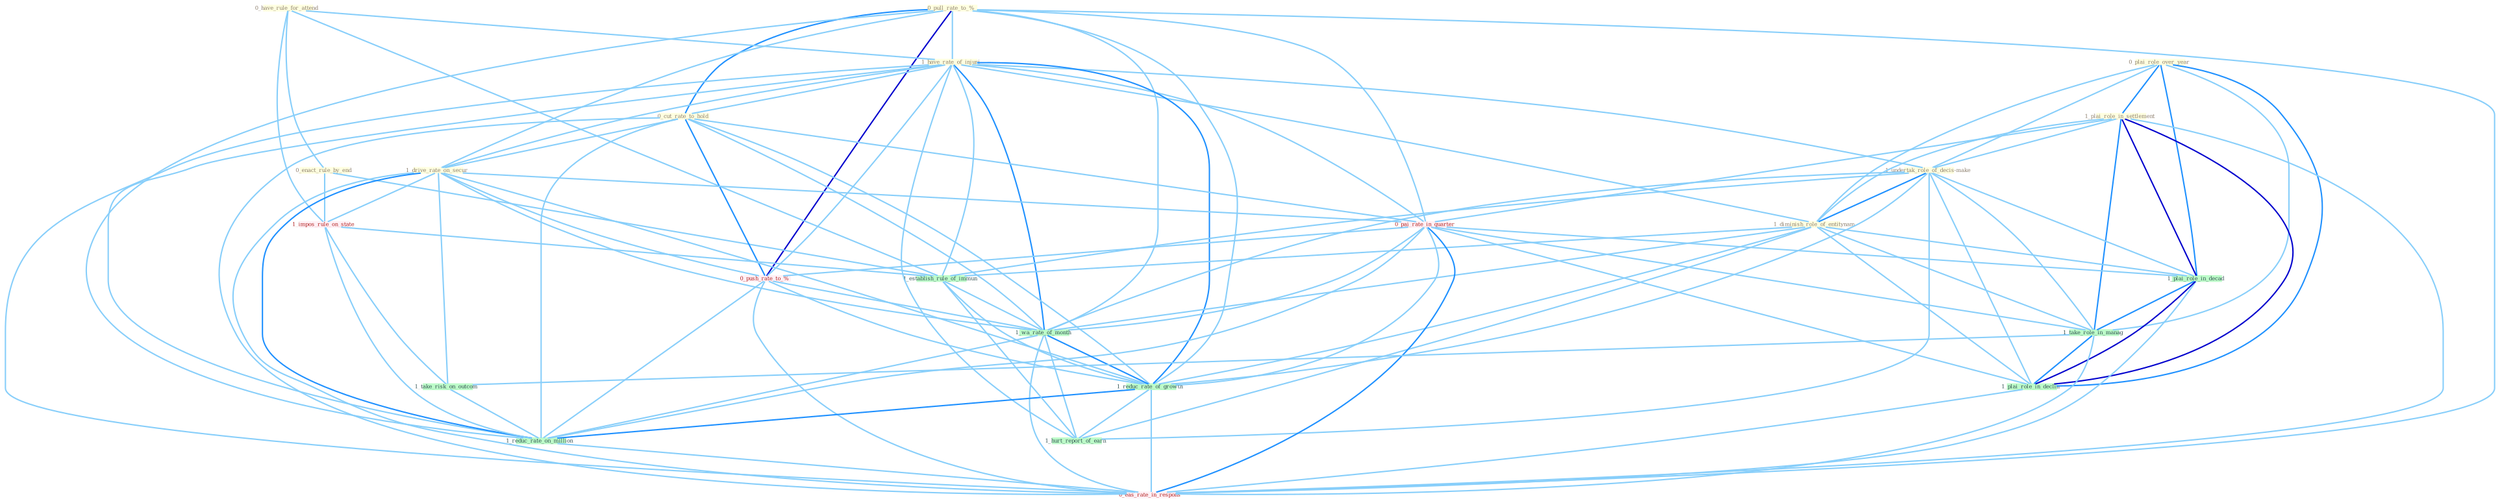 Graph G{ 
    node
    [shape=polygon,style=filled,width=.5,height=.06,color="#BDFCC9",fixedsize=true,fontsize=4,
    fontcolor="#2f4f4f"];
    {node
    [color="#ffffe0", fontcolor="#8b7d6b"] "0_pull_rate_to_% " "0_have_rule_for_attend " "0_plai_role_over_year " "1_plai_role_in_settlement " "0_enact_rule_by_end " "1_have_rate_of_injuri " "1_undertak_role_of_decis-make " "1_diminish_role_of_entitynam " "0_cut_rate_to_hold " "1_drive_rate_on_secur "}
{node [color="#fff0f5", fontcolor="#b22222"] "1_impos_rule_on_state " "0_pai_rate_in_quarter " "0_push_rate_to_% " "0_eas_rate_in_respons "}
edge [color="#B0E2FF"];

	"0_pull_rate_to_% " -- "1_have_rate_of_injuri " [w="1", color="#87cefa" ];
	"0_pull_rate_to_% " -- "0_cut_rate_to_hold " [w="2", color="#1e90ff" , len=0.8];
	"0_pull_rate_to_% " -- "1_drive_rate_on_secur " [w="1", color="#87cefa" ];
	"0_pull_rate_to_% " -- "0_pai_rate_in_quarter " [w="1", color="#87cefa" ];
	"0_pull_rate_to_% " -- "0_push_rate_to_% " [w="3", color="#0000cd" , len=0.6];
	"0_pull_rate_to_% " -- "1_wa_rate_of_month " [w="1", color="#87cefa" ];
	"0_pull_rate_to_% " -- "1_reduc_rate_of_growth " [w="1", color="#87cefa" ];
	"0_pull_rate_to_% " -- "1_reduc_rate_on_million " [w="1", color="#87cefa" ];
	"0_pull_rate_to_% " -- "0_eas_rate_in_respons " [w="1", color="#87cefa" ];
	"0_have_rule_for_attend " -- "0_enact_rule_by_end " [w="1", color="#87cefa" ];
	"0_have_rule_for_attend " -- "1_have_rate_of_injuri " [w="1", color="#87cefa" ];
	"0_have_rule_for_attend " -- "1_impos_rule_on_state " [w="1", color="#87cefa" ];
	"0_have_rule_for_attend " -- "1_establish_rule_of_immun " [w="1", color="#87cefa" ];
	"0_plai_role_over_year " -- "1_plai_role_in_settlement " [w="2", color="#1e90ff" , len=0.8];
	"0_plai_role_over_year " -- "1_undertak_role_of_decis-make " [w="1", color="#87cefa" ];
	"0_plai_role_over_year " -- "1_diminish_role_of_entitynam " [w="1", color="#87cefa" ];
	"0_plai_role_over_year " -- "1_plai_role_in_decad " [w="2", color="#1e90ff" , len=0.8];
	"0_plai_role_over_year " -- "1_take_role_in_manag " [w="1", color="#87cefa" ];
	"0_plai_role_over_year " -- "1_plai_role_in_declin " [w="2", color="#1e90ff" , len=0.8];
	"1_plai_role_in_settlement " -- "1_undertak_role_of_decis-make " [w="1", color="#87cefa" ];
	"1_plai_role_in_settlement " -- "1_diminish_role_of_entitynam " [w="1", color="#87cefa" ];
	"1_plai_role_in_settlement " -- "0_pai_rate_in_quarter " [w="1", color="#87cefa" ];
	"1_plai_role_in_settlement " -- "1_plai_role_in_decad " [w="3", color="#0000cd" , len=0.6];
	"1_plai_role_in_settlement " -- "1_take_role_in_manag " [w="2", color="#1e90ff" , len=0.8];
	"1_plai_role_in_settlement " -- "1_plai_role_in_declin " [w="3", color="#0000cd" , len=0.6];
	"1_plai_role_in_settlement " -- "0_eas_rate_in_respons " [w="1", color="#87cefa" ];
	"0_enact_rule_by_end " -- "1_impos_rule_on_state " [w="1", color="#87cefa" ];
	"0_enact_rule_by_end " -- "1_establish_rule_of_immun " [w="1", color="#87cefa" ];
	"1_have_rate_of_injuri " -- "1_undertak_role_of_decis-make " [w="1", color="#87cefa" ];
	"1_have_rate_of_injuri " -- "1_diminish_role_of_entitynam " [w="1", color="#87cefa" ];
	"1_have_rate_of_injuri " -- "0_cut_rate_to_hold " [w="1", color="#87cefa" ];
	"1_have_rate_of_injuri " -- "1_drive_rate_on_secur " [w="1", color="#87cefa" ];
	"1_have_rate_of_injuri " -- "0_pai_rate_in_quarter " [w="1", color="#87cefa" ];
	"1_have_rate_of_injuri " -- "0_push_rate_to_% " [w="1", color="#87cefa" ];
	"1_have_rate_of_injuri " -- "1_establish_rule_of_immun " [w="1", color="#87cefa" ];
	"1_have_rate_of_injuri " -- "1_wa_rate_of_month " [w="2", color="#1e90ff" , len=0.8];
	"1_have_rate_of_injuri " -- "1_reduc_rate_of_growth " [w="2", color="#1e90ff" , len=0.8];
	"1_have_rate_of_injuri " -- "1_reduc_rate_on_million " [w="1", color="#87cefa" ];
	"1_have_rate_of_injuri " -- "1_hurt_report_of_earn " [w="1", color="#87cefa" ];
	"1_have_rate_of_injuri " -- "0_eas_rate_in_respons " [w="1", color="#87cefa" ];
	"1_undertak_role_of_decis-make " -- "1_diminish_role_of_entitynam " [w="2", color="#1e90ff" , len=0.8];
	"1_undertak_role_of_decis-make " -- "1_plai_role_in_decad " [w="1", color="#87cefa" ];
	"1_undertak_role_of_decis-make " -- "1_take_role_in_manag " [w="1", color="#87cefa" ];
	"1_undertak_role_of_decis-make " -- "1_establish_rule_of_immun " [w="1", color="#87cefa" ];
	"1_undertak_role_of_decis-make " -- "1_plai_role_in_declin " [w="1", color="#87cefa" ];
	"1_undertak_role_of_decis-make " -- "1_wa_rate_of_month " [w="1", color="#87cefa" ];
	"1_undertak_role_of_decis-make " -- "1_reduc_rate_of_growth " [w="1", color="#87cefa" ];
	"1_undertak_role_of_decis-make " -- "1_hurt_report_of_earn " [w="1", color="#87cefa" ];
	"1_diminish_role_of_entitynam " -- "1_plai_role_in_decad " [w="1", color="#87cefa" ];
	"1_diminish_role_of_entitynam " -- "1_take_role_in_manag " [w="1", color="#87cefa" ];
	"1_diminish_role_of_entitynam " -- "1_establish_rule_of_immun " [w="1", color="#87cefa" ];
	"1_diminish_role_of_entitynam " -- "1_plai_role_in_declin " [w="1", color="#87cefa" ];
	"1_diminish_role_of_entitynam " -- "1_wa_rate_of_month " [w="1", color="#87cefa" ];
	"1_diminish_role_of_entitynam " -- "1_reduc_rate_of_growth " [w="1", color="#87cefa" ];
	"1_diminish_role_of_entitynam " -- "1_hurt_report_of_earn " [w="1", color="#87cefa" ];
	"0_cut_rate_to_hold " -- "1_drive_rate_on_secur " [w="1", color="#87cefa" ];
	"0_cut_rate_to_hold " -- "0_pai_rate_in_quarter " [w="1", color="#87cefa" ];
	"0_cut_rate_to_hold " -- "0_push_rate_to_% " [w="2", color="#1e90ff" , len=0.8];
	"0_cut_rate_to_hold " -- "1_wa_rate_of_month " [w="1", color="#87cefa" ];
	"0_cut_rate_to_hold " -- "1_reduc_rate_of_growth " [w="1", color="#87cefa" ];
	"0_cut_rate_to_hold " -- "1_reduc_rate_on_million " [w="1", color="#87cefa" ];
	"0_cut_rate_to_hold " -- "0_eas_rate_in_respons " [w="1", color="#87cefa" ];
	"1_drive_rate_on_secur " -- "1_impos_rule_on_state " [w="1", color="#87cefa" ];
	"1_drive_rate_on_secur " -- "0_pai_rate_in_quarter " [w="1", color="#87cefa" ];
	"1_drive_rate_on_secur " -- "0_push_rate_to_% " [w="1", color="#87cefa" ];
	"1_drive_rate_on_secur " -- "1_take_risk_on_outcom " [w="1", color="#87cefa" ];
	"1_drive_rate_on_secur " -- "1_wa_rate_of_month " [w="1", color="#87cefa" ];
	"1_drive_rate_on_secur " -- "1_reduc_rate_of_growth " [w="1", color="#87cefa" ];
	"1_drive_rate_on_secur " -- "1_reduc_rate_on_million " [w="2", color="#1e90ff" , len=0.8];
	"1_drive_rate_on_secur " -- "0_eas_rate_in_respons " [w="1", color="#87cefa" ];
	"1_impos_rule_on_state " -- "1_take_risk_on_outcom " [w="1", color="#87cefa" ];
	"1_impos_rule_on_state " -- "1_establish_rule_of_immun " [w="1", color="#87cefa" ];
	"1_impos_rule_on_state " -- "1_reduc_rate_on_million " [w="1", color="#87cefa" ];
	"0_pai_rate_in_quarter " -- "0_push_rate_to_% " [w="1", color="#87cefa" ];
	"0_pai_rate_in_quarter " -- "1_plai_role_in_decad " [w="1", color="#87cefa" ];
	"0_pai_rate_in_quarter " -- "1_take_role_in_manag " [w="1", color="#87cefa" ];
	"0_pai_rate_in_quarter " -- "1_plai_role_in_declin " [w="1", color="#87cefa" ];
	"0_pai_rate_in_quarter " -- "1_wa_rate_of_month " [w="1", color="#87cefa" ];
	"0_pai_rate_in_quarter " -- "1_reduc_rate_of_growth " [w="1", color="#87cefa" ];
	"0_pai_rate_in_quarter " -- "1_reduc_rate_on_million " [w="1", color="#87cefa" ];
	"0_pai_rate_in_quarter " -- "0_eas_rate_in_respons " [w="2", color="#1e90ff" , len=0.8];
	"0_push_rate_to_% " -- "1_wa_rate_of_month " [w="1", color="#87cefa" ];
	"0_push_rate_to_% " -- "1_reduc_rate_of_growth " [w="1", color="#87cefa" ];
	"0_push_rate_to_% " -- "1_reduc_rate_on_million " [w="1", color="#87cefa" ];
	"0_push_rate_to_% " -- "0_eas_rate_in_respons " [w="1", color="#87cefa" ];
	"1_plai_role_in_decad " -- "1_take_role_in_manag " [w="2", color="#1e90ff" , len=0.8];
	"1_plai_role_in_decad " -- "1_plai_role_in_declin " [w="3", color="#0000cd" , len=0.6];
	"1_plai_role_in_decad " -- "0_eas_rate_in_respons " [w="1", color="#87cefa" ];
	"1_take_role_in_manag " -- "1_take_risk_on_outcom " [w="1", color="#87cefa" ];
	"1_take_role_in_manag " -- "1_plai_role_in_declin " [w="2", color="#1e90ff" , len=0.8];
	"1_take_role_in_manag " -- "0_eas_rate_in_respons " [w="1", color="#87cefa" ];
	"1_take_risk_on_outcom " -- "1_reduc_rate_on_million " [w="1", color="#87cefa" ];
	"1_establish_rule_of_immun " -- "1_wa_rate_of_month " [w="1", color="#87cefa" ];
	"1_establish_rule_of_immun " -- "1_reduc_rate_of_growth " [w="1", color="#87cefa" ];
	"1_establish_rule_of_immun " -- "1_hurt_report_of_earn " [w="1", color="#87cefa" ];
	"1_plai_role_in_declin " -- "0_eas_rate_in_respons " [w="1", color="#87cefa" ];
	"1_wa_rate_of_month " -- "1_reduc_rate_of_growth " [w="2", color="#1e90ff" , len=0.8];
	"1_wa_rate_of_month " -- "1_reduc_rate_on_million " [w="1", color="#87cefa" ];
	"1_wa_rate_of_month " -- "1_hurt_report_of_earn " [w="1", color="#87cefa" ];
	"1_wa_rate_of_month " -- "0_eas_rate_in_respons " [w="1", color="#87cefa" ];
	"1_reduc_rate_of_growth " -- "1_reduc_rate_on_million " [w="2", color="#1e90ff" , len=0.8];
	"1_reduc_rate_of_growth " -- "1_hurt_report_of_earn " [w="1", color="#87cefa" ];
	"1_reduc_rate_of_growth " -- "0_eas_rate_in_respons " [w="1", color="#87cefa" ];
	"1_reduc_rate_on_million " -- "0_eas_rate_in_respons " [w="1", color="#87cefa" ];
}